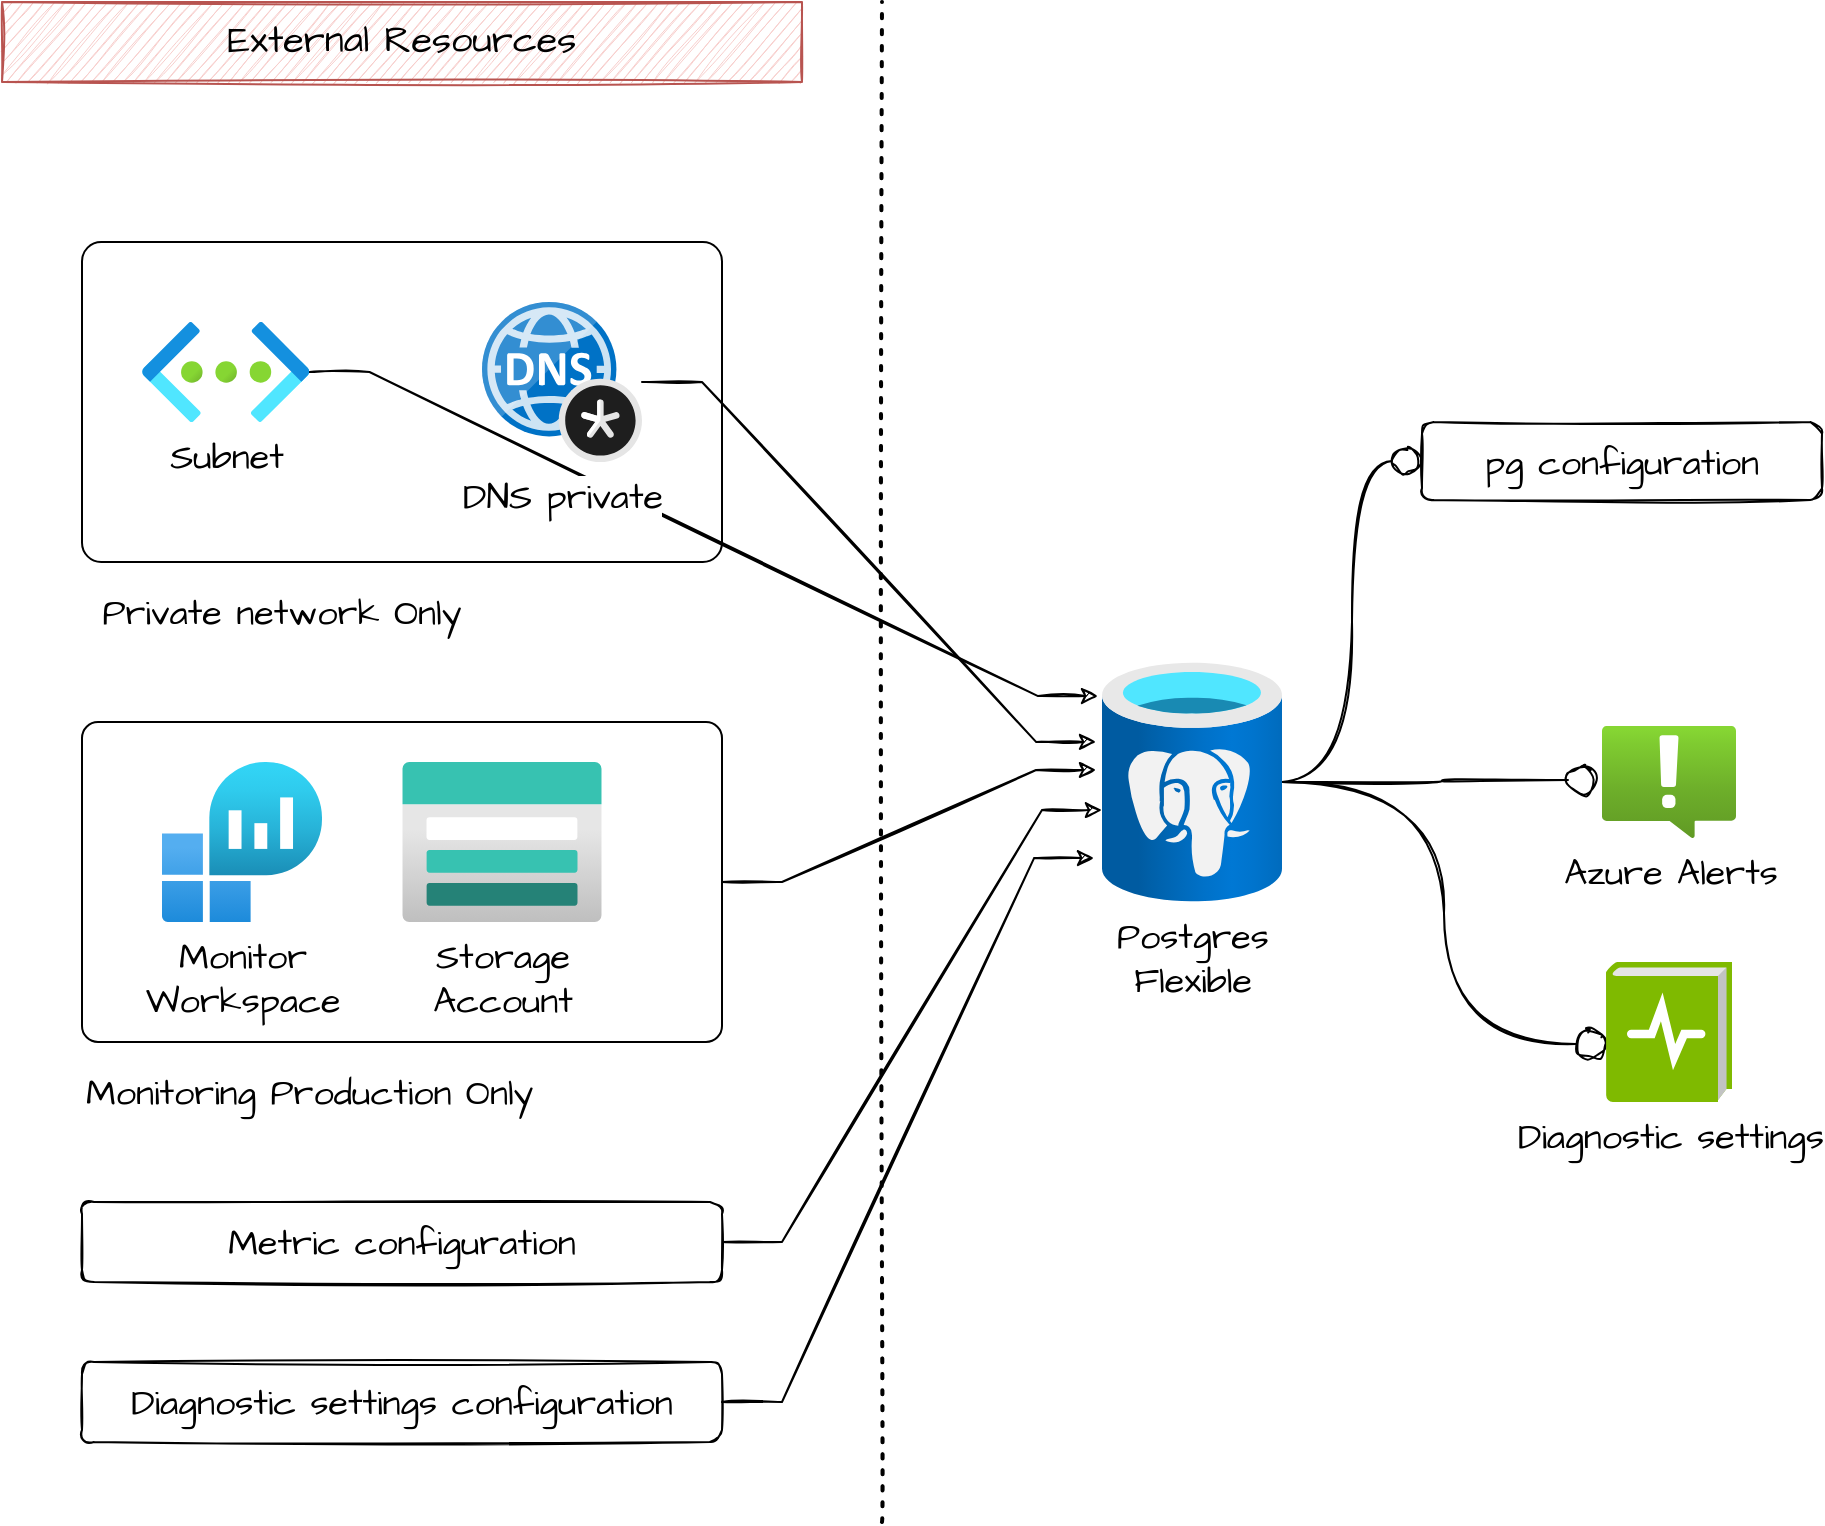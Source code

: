 <mxfile version="17.2.4" type="device"><diagram id="ozIA6NuR--no_rFxZAqq" name="Page-1"><mxGraphModel dx="1106" dy="852" grid="1" gridSize="10" guides="1" tooltips="1" connect="1" arrows="1" fold="1" page="1" pageScale="1" pageWidth="1654" pageHeight="1169" math="0" shadow="0"><root><mxCell id="0"/><mxCell id="1" parent="0"/><mxCell id="FpYqIjnqsLoFOxMsgBid-6" value="" style="rounded=1;whiteSpace=wrap;html=1;sketch=0;fontFamily=Architects Daughter;fontSource=https%3A%2F%2Ffonts.googleapis.com%2Fcss%3Ffamily%3DArchitects%2BDaughter;fontSize=18;arcSize=6;verticalAlign=bottom;" parent="1" vertex="1"><mxGeometry x="160" y="280" width="320" height="160" as="geometry"/></mxCell><mxCell id="L0Ls_BkQx3AYGmhW6QJo-21" value="" style="endArrow=none;dashed=1;html=1;dashPattern=1 3;strokeWidth=2;rounded=0;sketch=1;fontFamily=Architects Daughter;fontSource=https%3A%2F%2Ffonts.googleapis.com%2Fcss%3Ffamily%3DArchitects%2BDaughter;fontSize=15;curved=1;" parent="1" edge="1"><mxGeometry width="50" height="50" relative="1" as="geometry"><mxPoint x="560" y="920" as="sourcePoint"/><mxPoint x="560" y="160" as="targetPoint"/></mxGeometry></mxCell><mxCell id="L0Ls_BkQx3AYGmhW6QJo-39" value="External Resources" style="text;html=1;strokeColor=#b85450;fillColor=#f8cecc;align=center;verticalAlign=middle;whiteSpace=wrap;rounded=0;sketch=1;fontFamily=Architects Daughter;fontSource=https%3A%2F%2Ffonts.googleapis.com%2Fcss%3Ffamily%3DArchitects%2BDaughter;fontSize=19;" parent="1" vertex="1"><mxGeometry x="120" y="160" width="400" height="40" as="geometry"/></mxCell><mxCell id="fg2a1iWWiOtcHOtkPjWv-2" value="" style="edgeStyle=orthogonalEdgeStyle;rounded=0;orthogonalLoop=1;jettySize=auto;html=1;sketch=1;endArrow=circle;endFill=0;curved=1;entryX=0;entryY=0.5;entryDx=0;entryDy=0;" parent="1" source="FpYqIjnqsLoFOxMsgBid-1" target="fg2a1iWWiOtcHOtkPjWv-1" edge="1"><mxGeometry relative="1" as="geometry"/></mxCell><mxCell id="saXt-OU4WsVqNM5bnSPk-14" value="" style="edgeStyle=orthogonalEdgeStyle;rounded=0;sketch=1;orthogonalLoop=1;jettySize=auto;html=1;fontFamily=Architects Daughter;fontSource=https%3A%2F%2Ffonts.googleapis.com%2Fcss%3Ffamily%3DArchitects%2BDaughter;fontSize=18;curved=1;entryX=-0.03;entryY=0.482;entryDx=0;entryDy=0;entryPerimeter=0;endArrow=circle;endFill=0;" edge="1" parent="1" source="FpYqIjnqsLoFOxMsgBid-1" target="saXt-OU4WsVqNM5bnSPk-15"><mxGeometry relative="1" as="geometry"><mxPoint x="840" y="750" as="targetPoint"/></mxGeometry></mxCell><mxCell id="saXt-OU4WsVqNM5bnSPk-17" style="edgeStyle=orthogonalEdgeStyle;curved=1;rounded=0;sketch=1;orthogonalLoop=1;jettySize=auto;html=1;entryX=0;entryY=0.586;entryDx=0;entryDy=0;entryPerimeter=0;fontFamily=Architects Daughter;fontSource=https%3A%2F%2Ffonts.googleapis.com%2Fcss%3Ffamily%3DArchitects%2BDaughter;fontSize=18;endArrow=circle;endFill=0;" edge="1" parent="1" source="FpYqIjnqsLoFOxMsgBid-1" target="saXt-OU4WsVqNM5bnSPk-16"><mxGeometry relative="1" as="geometry"/></mxCell><mxCell id="FpYqIjnqsLoFOxMsgBid-1" value="Postgres &lt;br&gt;Flexible" style="aspect=fixed;html=1;points=[];align=center;image;fontSize=18;image=img/lib/azure2/databases/Azure_Database_PostgreSQL_Server.svg;fontFamily=Architects Daughter;fontSource=https%3A%2F%2Ffonts.googleapis.com%2Fcss%3Ffamily%3DArchitects%2BDaughter;sketch=0;" parent="1" vertex="1"><mxGeometry x="670" y="490" width="90" height="120" as="geometry"/></mxCell><mxCell id="FpYqIjnqsLoFOxMsgBid-4" style="edgeStyle=entityRelationEdgeStyle;rounded=0;orthogonalLoop=1;jettySize=auto;html=1;entryX=-0.022;entryY=0.142;entryDx=0;entryDy=0;entryPerimeter=0;fontFamily=Architects Daughter;fontSource=https%3A%2F%2Ffonts.googleapis.com%2Fcss%3Ffamily%3DArchitects%2BDaughter;fontSize=18;sketch=1;" parent="1" source="FpYqIjnqsLoFOxMsgBid-2" target="FpYqIjnqsLoFOxMsgBid-1" edge="1"><mxGeometry relative="1" as="geometry"/></mxCell><mxCell id="FpYqIjnqsLoFOxMsgBid-2" value="Subnet" style="aspect=fixed;html=1;points=[];align=center;image;fontSize=18;image=img/lib/azure2/networking/Virtual_Networks.svg;fontFamily=Architects Daughter;fontSource=https%3A%2F%2Ffonts.googleapis.com%2Fcss%3Ffamily%3DArchitects%2BDaughter;" parent="1" vertex="1"><mxGeometry x="190" y="320" width="83.75" height="50" as="geometry"/></mxCell><mxCell id="FpYqIjnqsLoFOxMsgBid-5" style="edgeStyle=entityRelationEdgeStyle;rounded=0;sketch=1;orthogonalLoop=1;jettySize=auto;html=1;fontFamily=Architects Daughter;fontSource=https%3A%2F%2Ffonts.googleapis.com%2Fcss%3Ffamily%3DArchitects%2BDaughter;fontSize=18;entryX=-0.033;entryY=0.333;entryDx=0;entryDy=0;entryPerimeter=0;" parent="1" source="FpYqIjnqsLoFOxMsgBid-3" target="FpYqIjnqsLoFOxMsgBid-1" edge="1"><mxGeometry relative="1" as="geometry"/></mxCell><mxCell id="FpYqIjnqsLoFOxMsgBid-3" value="DNS private" style="sketch=0;aspect=fixed;html=1;points=[];align=center;image;fontSize=18;image=img/lib/mscae/DNS_Private_Zones.svg;fontFamily=Architects Daughter;fontSource=https%3A%2F%2Ffonts.googleapis.com%2Fcss%3Ffamily%3DArchitects%2BDaughter;" parent="1" vertex="1"><mxGeometry x="360" y="310" width="80" height="80" as="geometry"/></mxCell><mxCell id="FpYqIjnqsLoFOxMsgBid-7" value="Private network Only" style="text;html=1;strokeColor=none;fillColor=none;align=center;verticalAlign=middle;whiteSpace=wrap;rounded=0;sketch=0;fontFamily=Architects Daughter;fontSource=https%3A%2F%2Ffonts.googleapis.com%2Fcss%3Ffamily%3DArchitects%2BDaughter;fontSize=18;" parent="1" vertex="1"><mxGeometry x="160" y="450" width="200" height="30" as="geometry"/></mxCell><mxCell id="fg2a1iWWiOtcHOtkPjWv-1" value="pg configuration" style="whiteSpace=wrap;html=1;fontSize=18;fontFamily=Architects Daughter;verticalAlign=middle;labelBackgroundColor=default;fontSource=https%3A%2F%2Ffonts.googleapis.com%2Fcss%3Ffamily%3DArchitects%2BDaughter;sketch=1;rounded=1;" parent="1" vertex="1"><mxGeometry x="830" y="370" width="200" height="39" as="geometry"/></mxCell><mxCell id="saXt-OU4WsVqNM5bnSPk-3" style="edgeStyle=entityRelationEdgeStyle;rounded=0;orthogonalLoop=1;jettySize=auto;html=1;entryX=0;entryY=0.617;entryDx=0;entryDy=0;entryPerimeter=0;fontFamily=Architects Daughter;fontSource=https%3A%2F%2Ffonts.googleapis.com%2Fcss%3Ffamily%3DArchitects%2BDaughter;fontSize=18;sketch=1;" edge="1" parent="1" source="saXt-OU4WsVqNM5bnSPk-1" target="FpYqIjnqsLoFOxMsgBid-1"><mxGeometry relative="1" as="geometry"/></mxCell><mxCell id="saXt-OU4WsVqNM5bnSPk-1" value="Metric configuration" style="rounded=1;whiteSpace=wrap;html=1;sketch=1;fontFamily=Architects Daughter;fontSource=https%3A%2F%2Ffonts.googleapis.com%2Fcss%3Ffamily%3DArchitects%2BDaughter;fontSize=18;" vertex="1" parent="1"><mxGeometry x="160" y="760" width="320" height="40" as="geometry"/></mxCell><mxCell id="saXt-OU4WsVqNM5bnSPk-4" style="edgeStyle=entityRelationEdgeStyle;rounded=0;sketch=1;orthogonalLoop=1;jettySize=auto;html=1;entryX=-0.044;entryY=0.817;entryDx=0;entryDy=0;entryPerimeter=0;fontFamily=Architects Daughter;fontSource=https%3A%2F%2Ffonts.googleapis.com%2Fcss%3Ffamily%3DArchitects%2BDaughter;fontSize=18;" edge="1" parent="1" source="saXt-OU4WsVqNM5bnSPk-2" target="FpYqIjnqsLoFOxMsgBid-1"><mxGeometry relative="1" as="geometry"/></mxCell><mxCell id="saXt-OU4WsVqNM5bnSPk-2" value="Diagnostic settings configuration" style="rounded=1;whiteSpace=wrap;html=1;sketch=1;fontFamily=Architects Daughter;fontSource=https%3A%2F%2Ffonts.googleapis.com%2Fcss%3Ffamily%3DArchitects%2BDaughter;fontSize=18;" vertex="1" parent="1"><mxGeometry x="160" y="840" width="320" height="40" as="geometry"/></mxCell><mxCell id="saXt-OU4WsVqNM5bnSPk-10" style="edgeStyle=entityRelationEdgeStyle;rounded=0;sketch=1;orthogonalLoop=1;jettySize=auto;html=1;entryX=-0.033;entryY=0.45;entryDx=0;entryDy=0;entryPerimeter=0;fontFamily=Architects Daughter;fontSource=https%3A%2F%2Ffonts.googleapis.com%2Fcss%3Ffamily%3DArchitects%2BDaughter;fontSize=18;" edge="1" parent="1" source="saXt-OU4WsVqNM5bnSPk-9" target="FpYqIjnqsLoFOxMsgBid-1"><mxGeometry relative="1" as="geometry"/></mxCell><mxCell id="saXt-OU4WsVqNM5bnSPk-9" value="" style="rounded=1;whiteSpace=wrap;html=1;sketch=0;fontFamily=Architects Daughter;fontSource=https%3A%2F%2Ffonts.googleapis.com%2Fcss%3Ffamily%3DArchitects%2BDaughter;fontSize=18;arcSize=5;" vertex="1" parent="1"><mxGeometry x="160" y="520" width="320" height="160" as="geometry"/></mxCell><mxCell id="saXt-OU4WsVqNM5bnSPk-6" value="Monitor&lt;br&gt;Workspace" style="aspect=fixed;html=1;points=[];align=center;image;fontSize=18;image=img/lib/azure2/analytics/Log_Analytics_Workspaces.svg;sketch=1;fontFamily=Architects Daughter;fontSource=https%3A%2F%2Ffonts.googleapis.com%2Fcss%3Ffamily%3DArchitects%2BDaughter;" vertex="1" parent="1"><mxGeometry x="200" y="540" width="80" height="80" as="geometry"/></mxCell><mxCell id="saXt-OU4WsVqNM5bnSPk-8" value="Storage&lt;br style=&quot;font-size: 18px;&quot;&gt;Account" style="aspect=fixed;html=1;points=[];align=center;image;fontSize=18;image=img/lib/azure2/storage/Storage_Accounts.svg;sketch=1;fontFamily=Architects Daughter;fontSource=https%3A%2F%2Ffonts.googleapis.com%2Fcss%3Ffamily%3DArchitects%2BDaughter;" vertex="1" parent="1"><mxGeometry x="320" y="540" width="100" height="80" as="geometry"/></mxCell><mxCell id="saXt-OU4WsVqNM5bnSPk-11" value="Monitoring Production Only" style="text;html=1;strokeColor=none;fillColor=none;align=left;verticalAlign=middle;whiteSpace=wrap;rounded=0;sketch=1;fontFamily=Architects Daughter;fontSource=https%3A%2F%2Ffonts.googleapis.com%2Fcss%3Ffamily%3DArchitects%2BDaughter;fontSize=18;" vertex="1" parent="1"><mxGeometry x="160" y="690" width="280" height="30" as="geometry"/></mxCell><mxCell id="saXt-OU4WsVqNM5bnSPk-15" value="Azure Alerts" style="aspect=fixed;html=1;points=[];align=center;image;fontSize=18;image=img/lib/azure2/management_governance/Alerts.svg;sketch=1;fontFamily=Architects Daughter;fontSource=https%3A%2F%2Ffonts.googleapis.com%2Fcss%3Ffamily%3DArchitects%2BDaughter;" vertex="1" parent="1"><mxGeometry x="920" y="522" width="67" height="56.0" as="geometry"/></mxCell><mxCell id="saXt-OU4WsVqNM5bnSPk-16" value="Diagnostic settings" style="sketch=0;aspect=fixed;html=1;points=[];align=center;image;fontSize=18;image=img/lib/mscae/LogDiagnostics.svg;fontFamily=Architects Daughter;fontSource=https%3A%2F%2Ffonts.googleapis.com%2Fcss%3Ffamily%3DArchitects%2BDaughter;" vertex="1" parent="1"><mxGeometry x="922" y="640" width="63" height="70" as="geometry"/></mxCell></root></mxGraphModel></diagram></mxfile>